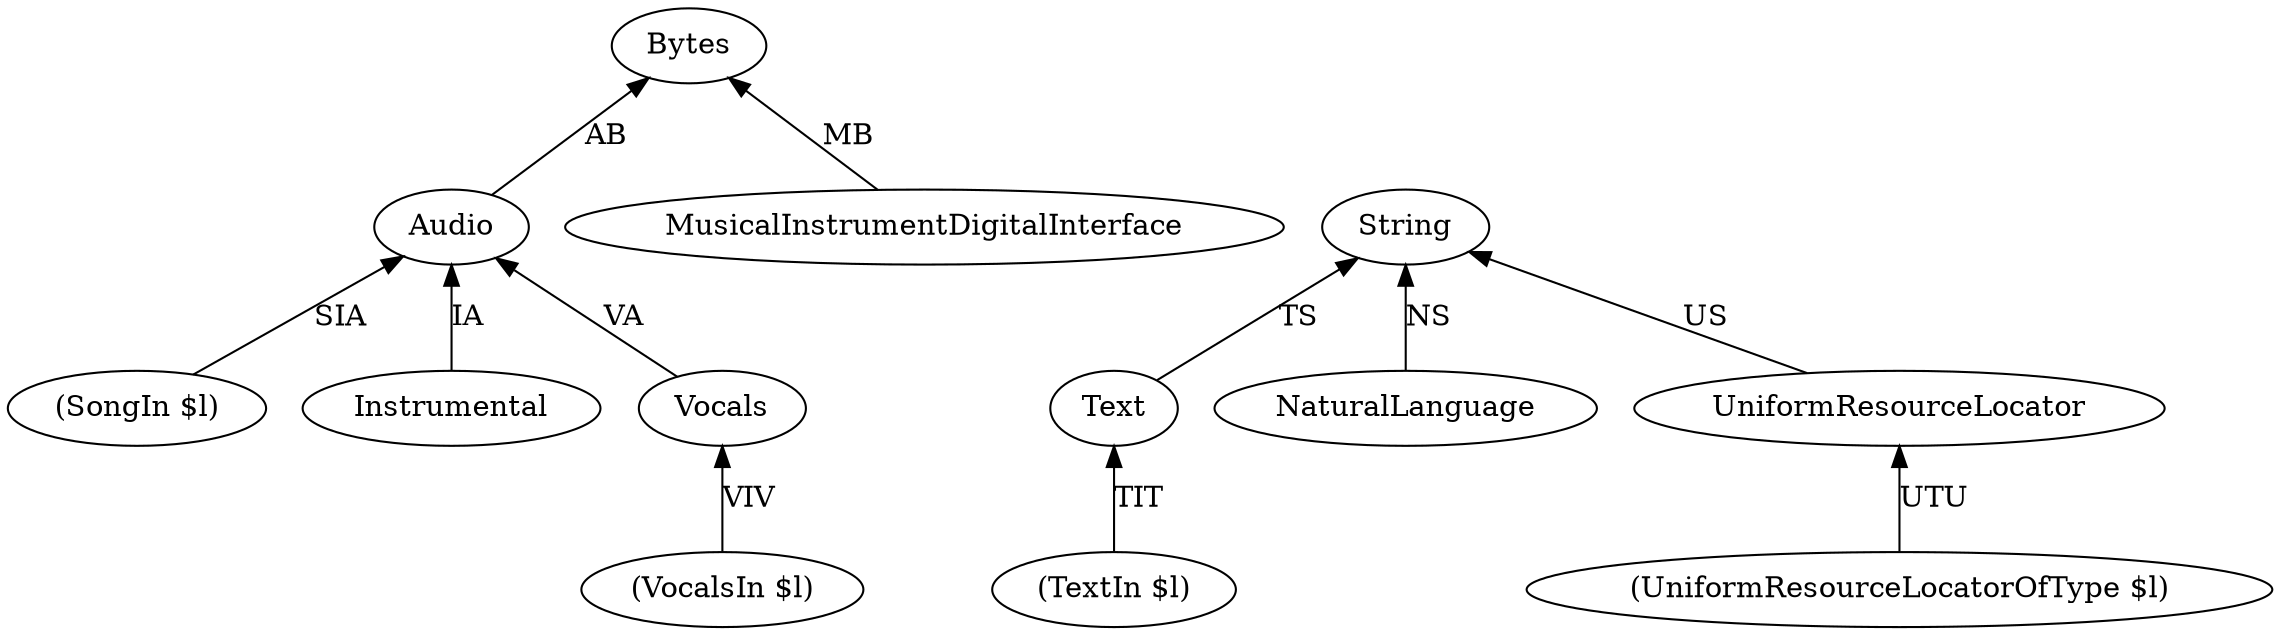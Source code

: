 digraph Flowchart {
rankdir=BT

"(SongIn $l)" [label="(SongIn $l)", shape=ellipse]
"(TextIn $l)" [label="(TextIn $l)", shape=ellipse]
"(UniformResourceLocatorOfType $l)" [label="(UniformResourceLocatorOfType $l)", shape=ellipse]
"(VocalsIn $l)" [label="(VocalsIn $l)", shape=ellipse]
"Audio0" [label="Audio", shape=ellipse]
"Audio0" [label="Audio", shape=ellipse]
"Audio0" [label="Audio", shape=ellipse]
"Audio0" [label="Audio", shape=ellipse]
"Bytes0" [label="Bytes", shape=ellipse]
"Bytes0" [label="Bytes", shape=ellipse]
"Instrumental0" [label="Instrumental", shape=ellipse]
"MusicalInstrumentDigitalInterface0" [label="MusicalInstrumentDigitalInterface", shape=ellipse]
"NaturalLanguage0" [label="NaturalLanguage", shape=ellipse]
"String0" [label="String", shape=ellipse]
"String0" [label="String", shape=ellipse]
"String0" [label="String", shape=ellipse]
"Text0" [label="Text", shape=ellipse]
"Text0" [label="Text", shape=ellipse]
"UniformResourceLocator0" [label="UniformResourceLocator", shape=ellipse]
"UniformResourceLocator0" [label="UniformResourceLocator", shape=ellipse]
"Vocals0" [label="Vocals", shape=ellipse]
"Vocals0" [label="Vocals", shape=ellipse]

"NaturalLanguage0" -> "String0" [label="NS"]
"Text0" -> "String0" [label="TS"]
"(TextIn $l)" -> "Text0" [label="TIT"]
"UniformResourceLocator0" -> "String0" [label="US"]
"(UniformResourceLocatorOfType $l)" -> "UniformResourceLocator0" [label="UTU"]
"MusicalInstrumentDigitalInterface0" -> "Bytes0" [label="MB"]
"Audio0" -> "Bytes0" [label="AB"]
"Instrumental0" -> "Audio0" [label="IA"]
"Vocals0" -> "Audio0" [label="VA"]
"(VocalsIn $l)" -> "Vocals0" [label="VIV"]
"(SongIn $l)" -> "Audio0" [label="SIA"]
}
